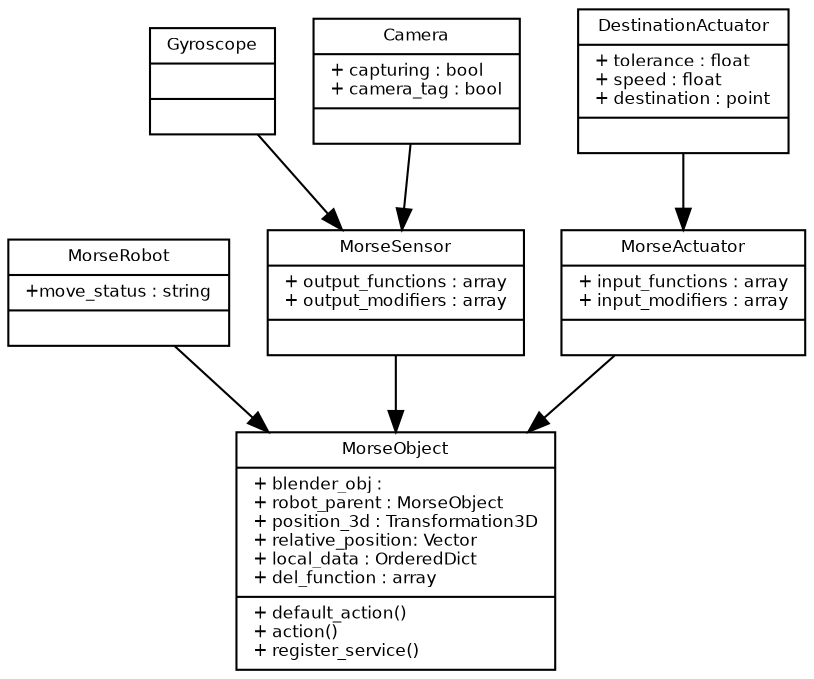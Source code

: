 digraph G {
	fontname = "Bitstream Vera Sans"
	fontsize = 8
	bgcolor="transparent"
					    
	node [
		fontname = "Bitstream Vera Sans"
		fontsize = 8
		shape = "record"
		fillcolor="white"
		style="filled"
	]

	edge [
		fontname = "Bitstream Vera Sans"
		fontsize = 8
		color="black"
	]

	MorseObject [
		label = "{MorseObject | + blender_obj :\l+ robot_parent : MorseObject\l+ position_3d : Transformation3D\l+ relative_position: Vector\l+ local_data : OrderedDict\l+ del_function : array\l|+ default_action()\l+ action()\l+ register_service()\l }"
	]

	MorseRobot [
		label = "{MorseRobot | +move_status : string\l| }"
	]

	MorseSensor [
		label = "{MorseSensor | + output_functions : array\l+ output_modifiers : array\l |}"
	]

	MorseActuator [
		label = "{MorseActuator | + input_functions : array\l+ input_modifiers : array\l |}"
	]

	Gyroscope [
		label = "{Gyroscope || }"
	]

	Camera [
		label = "{Camera |+ capturing : bool\l+ camera_tag : bool | }"
	]

	DestinationActuator [
		label = "{DestinationActuator | + tolerance : float\l+ speed : float\l+ destination : point\l | }"
	]

	MorseRobot -> MorseObject
	MorseSensor -> MorseObject
	MorseActuator -> MorseObject
	Gyroscope -> MorseSensor
	Camera -> MorseSensor
	DestinationActuator -> MorseActuator
}
